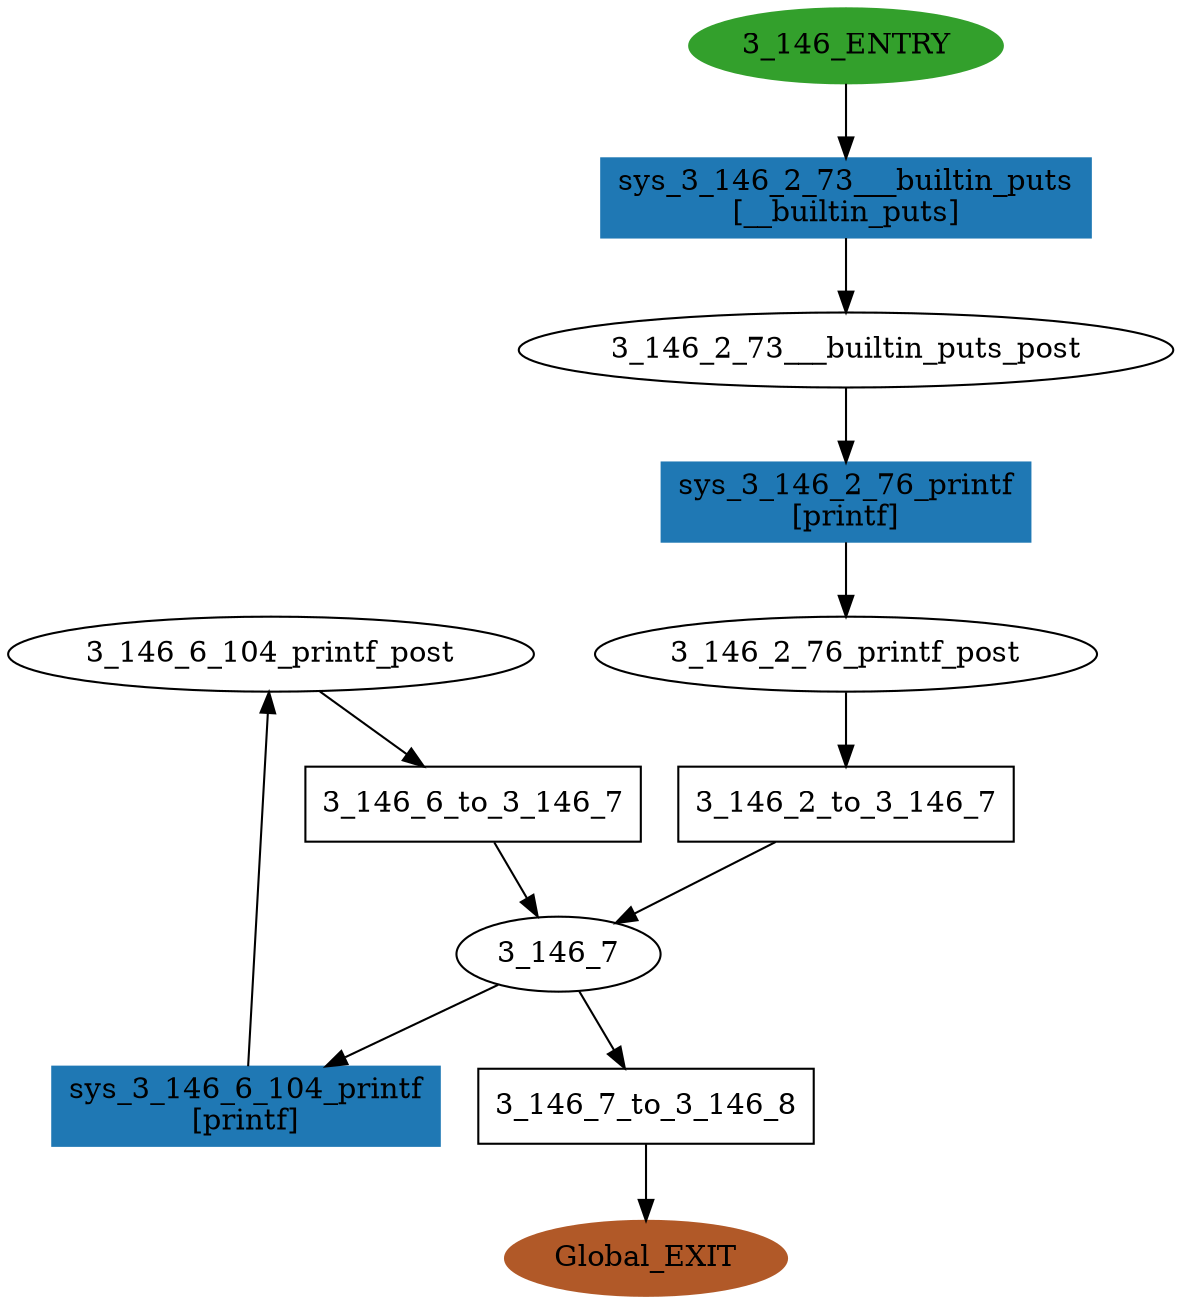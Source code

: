 digraph model { 
compound=true; 
node  [style="filled", colorscheme="paired12"];  "3_146_6_104_printf_post" [shape=ellipse, style=""];
  "3_146_7" [shape=ellipse, style=""];
  "3_146_ENTRY" [shape=ellipse, color=4, style=filled];
  "3_146_2_73___builtin_puts_post" [shape=ellipse, style=""];
  "3_146_2_76_printf_post" [shape=ellipse, style=""];
  "Global_EXIT" [shape=ellipse, color=12, style=filled];
  "3_146_7_to_3_146_8" [shape=box, style=""];
  "3_146_7_to_3_146_8" [label="3_146_7_to_3_146_8\n"];
  "3_146_2_to_3_146_7" [shape=box, style=""];
  "3_146_2_to_3_146_7" [label="3_146_2_to_3_146_7\n"];
  "sys_3_146_6_104_printf" [shape=box, style=""];
  "sys_3_146_6_104_printf" [color=2, style=filled];
  "sys_3_146_6_104_printf" [label="sys_3_146_6_104_printf\n[printf]"];
  "sys_3_146_2_76_printf" [shape=box, style=""];
  "sys_3_146_2_76_printf" [color=2, style=filled];
  "sys_3_146_2_76_printf" [label="sys_3_146_2_76_printf\n[printf]"];
  "sys_3_146_2_73___builtin_puts" [shape=box, style=""];
  "sys_3_146_2_73___builtin_puts" [color=2, style=filled];
  "sys_3_146_2_73___builtin_puts" [label="sys_3_146_2_73___builtin_puts\n[__builtin_puts]"];
  "3_146_6_to_3_146_7" [shape=box, style=""];
  "3_146_6_to_3_146_7" [label="3_146_6_to_3_146_7\n"];
  "3_146_7_to_3_146_8" -> "Global_EXIT" [label="", arrowhead="normal"];
  "sys_3_146_2_73___builtin_puts" -> "3_146_2_73___builtin_puts_post" [label="", arrowhead="normal"];
  "sys_3_146_6_104_printf" -> "3_146_6_104_printf_post" [label="", arrowhead="normal"];
  "sys_3_146_2_76_printf" -> "3_146_2_76_printf_post" [label="", arrowhead="normal"];
  "3_146_7" -> "sys_3_146_6_104_printf" [label="", arrowhead="normal"];
  "3_146_2_76_printf_post" -> "3_146_2_to_3_146_7" [label="", arrowhead="normal"];
  "3_146_2_73___builtin_puts_post" -> "sys_3_146_2_76_printf" [label="", arrowhead="normal"];
  "3_146_7" -> "3_146_7_to_3_146_8" [label="", arrowhead="normal"];
  "3_146_ENTRY" -> "sys_3_146_2_73___builtin_puts" [label="", arrowhead="normal"];
  "3_146_6_104_printf_post" -> "3_146_6_to_3_146_7" [label="", arrowhead="normal"];
  "3_146_6_to_3_146_7" -> "3_146_7" [label="", arrowhead="normal"];
  "3_146_2_to_3_146_7" -> "3_146_7" [label="", arrowhead="normal"];
}
